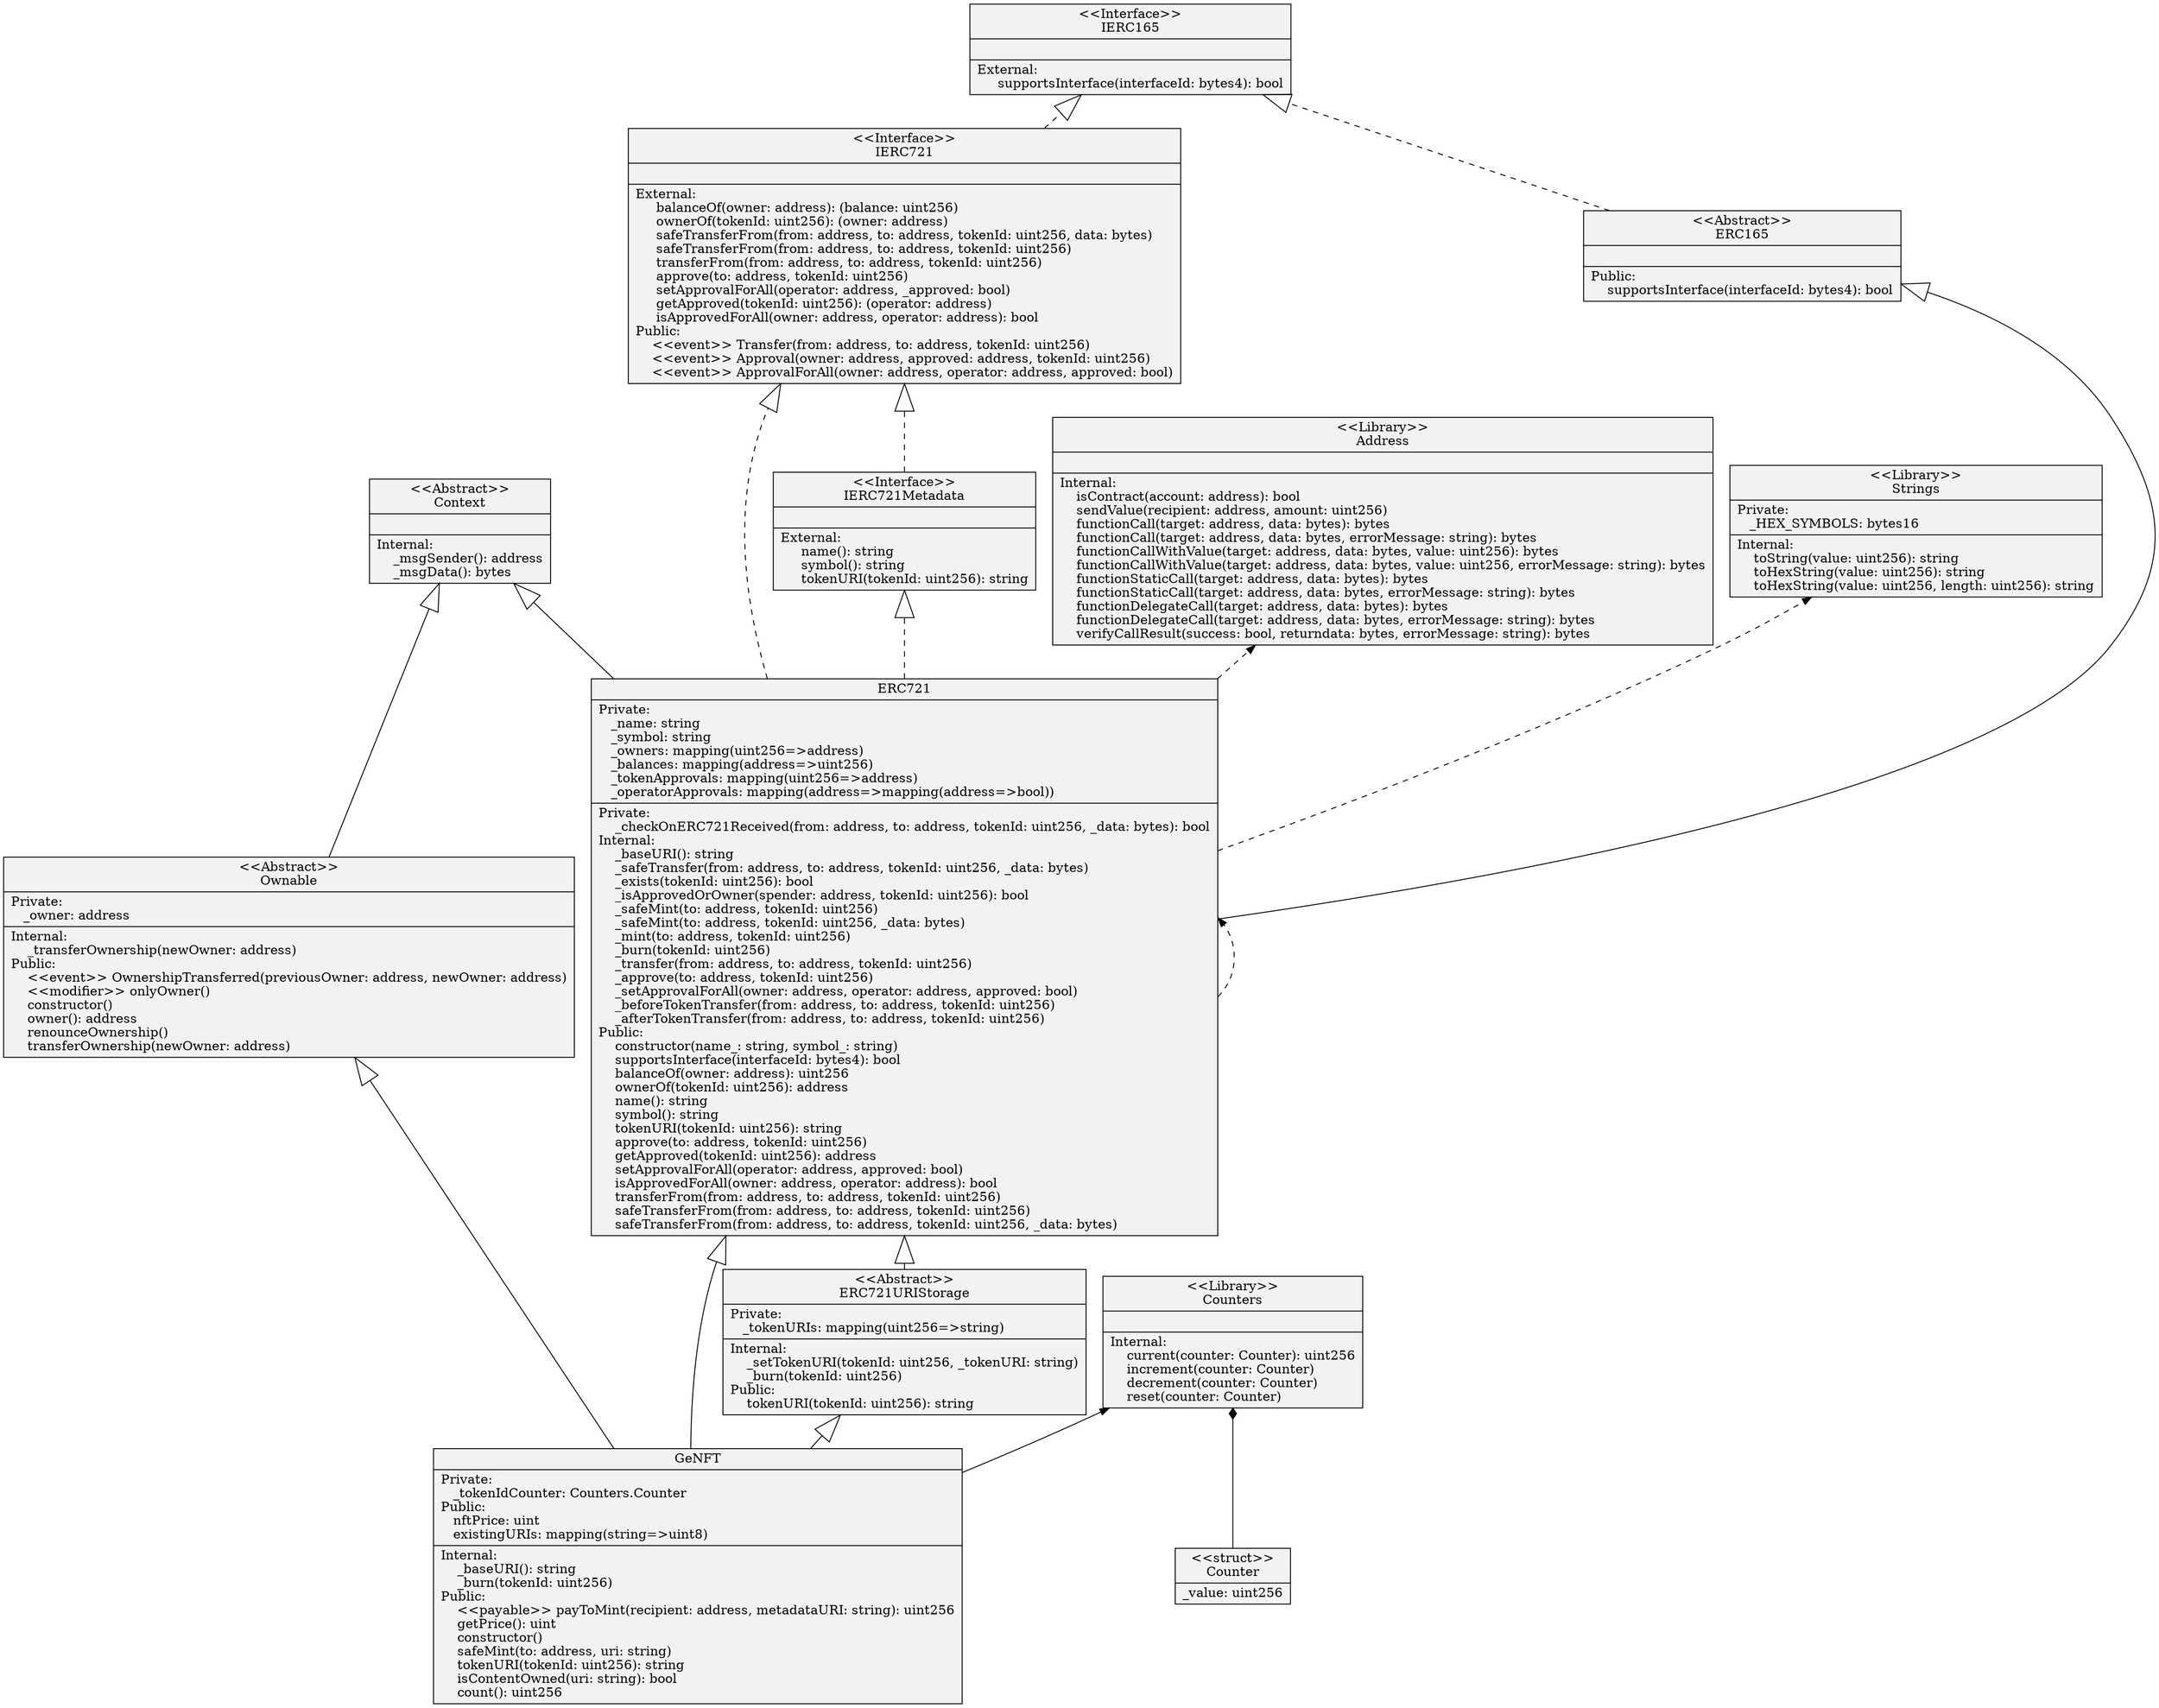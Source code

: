 
digraph UmlClassDiagram {
rankdir=BT
color=black
arrowhead=open
node [shape=record, style=filled, fillcolor=gray95]
subgraph  graph_0 {
label="contracts"
0 [label="{GeNFT| Private:\l\ \ \ _tokenIdCounter: Counters.Counter\lPublic:\l\ \ \ nftPrice: uint\l\ \ \ existingURIs: mapping\(string=\>uint8\)\l| Internal:\l\ \ \ \ _baseURI(): string\l\ \ \ \ _burn(tokenId: uint256)\lPublic:\l\ \ \ \ \<\<payable\>\> payToMint(recipient: address, metadataURI: string): uint256\l\ \ \ \ getPrice(): uint\l\ \ \ \ constructor()\l\ \ \ \ safeMint(to: address, uri: string)\l\ \ \ \ tokenURI(tokenId: uint256): string\l\ \ \ \ isContentOwned(uri: string): bool\l\ \ \ \ count(): uint256\l}"]
}
subgraph  graph_1 {
label="node_modules/@openzeppelin/contracts/access"
6 [label="{\<\<Abstract\>\>\nOwnable| Private:\l\ \ \ _owner: address\l| Internal:\l\ \ \ \ _transferOwnership(newOwner: address)\lPublic:\l\ \ \ \ \<\<event\>\> OwnershipTransferred(previousOwner: address, newOwner: address)\l\ \ \ \ \<\<modifier\>\> onlyOwner()\l\ \ \ \ constructor()\l\ \ \ \ owner(): address\l\ \ \ \ renounceOwnership()\l\ \ \ \ transferOwnership(newOwner: address)\l}"]
}
subgraph  graph_2 {
label="node_modules/@openzeppelin/contracts/token/ERC721"
77 [label="{ERC721| Private:\l\ \ \ _name: string\l\ \ \ _symbol: string\l\ \ \ _owners: mapping\(uint256=\>address\)\l\ \ \ _balances: mapping\(address=\>uint256\)\l\ \ \ _tokenApprovals: mapping\(uint256=\>address\)\l\ \ \ _operatorApprovals: mapping\(address=\>mapping\(address=\>bool\)\)\l| Private:\l\ \ \ \ _checkOnERC721Received(from: address, to: address, tokenId: uint256, _data: bytes): bool\lInternal:\l\ \ \ \ _baseURI(): string\l\ \ \ \ _safeTransfer(from: address, to: address, tokenId: uint256, _data: bytes)\l\ \ \ \ _exists(tokenId: uint256): bool\l\ \ \ \ _isApprovedOrOwner(spender: address, tokenId: uint256): bool\l\ \ \ \ _safeMint(to: address, tokenId: uint256)\l\ \ \ \ _safeMint(to: address, tokenId: uint256, _data: bytes)\l\ \ \ \ _mint(to: address, tokenId: uint256)\l\ \ \ \ _burn(tokenId: uint256)\l\ \ \ \ _transfer(from: address, to: address, tokenId: uint256)\l\ \ \ \ _approve(to: address, tokenId: uint256)\l\ \ \ \ _setApprovalForAll(owner: address, operator: address, approved: bool)\l\ \ \ \ _beforeTokenTransfer(from: address, to: address, tokenId: uint256)\l\ \ \ \ _afterTokenTransfer(from: address, to: address, tokenId: uint256)\lPublic:\l\ \ \ \ constructor(name_: string, symbol_: string)\l\ \ \ \ supportsInterface(interfaceId: bytes4): bool\l\ \ \ \ balanceOf(owner: address): uint256\l\ \ \ \ ownerOf(tokenId: uint256): address\l\ \ \ \ name(): string\l\ \ \ \ symbol(): string\l\ \ \ \ tokenURI(tokenId: uint256): string\l\ \ \ \ approve(to: address, tokenId: uint256)\l\ \ \ \ getApproved(tokenId: uint256): address\l\ \ \ \ setApprovalForAll(operator: address, approved: bool)\l\ \ \ \ isApprovedForAll(owner: address, operator: address): bool\l\ \ \ \ transferFrom(from: address, to: address, tokenId: uint256)\l\ \ \ \ safeTransferFrom(from: address, to: address, tokenId: uint256)\l\ \ \ \ safeTransferFrom(from: address, to: address, tokenId: uint256, _data: bytes)\l}"]
78 [label="{\<\<Interface\>\>\nIERC721| | External:\l\ \ \ \  balanceOf(owner: address): (balance: uint256)\l\ \ \ \  ownerOf(tokenId: uint256): (owner: address)\l\ \ \ \  safeTransferFrom(from: address, to: address, tokenId: uint256, data: bytes)\l\ \ \ \  safeTransferFrom(from: address, to: address, tokenId: uint256)\l\ \ \ \  transferFrom(from: address, to: address, tokenId: uint256)\l\ \ \ \  approve(to: address, tokenId: uint256)\l\ \ \ \  setApprovalForAll(operator: address, _approved: bool)\l\ \ \ \  getApproved(tokenId: uint256): (operator: address)\l\ \ \ \  isApprovedForAll(owner: address, operator: address): bool\lPublic:\l\ \ \ \ \<\<event\>\> Transfer(from: address, to: address, tokenId: uint256)\l\ \ \ \ \<\<event\>\> Approval(owner: address, approved: address, tokenId: uint256)\l\ \ \ \ \<\<event\>\> ApprovalForAll(owner: address, operator: address, approved: bool)\l}"]
}
subgraph  graph_3 {
label="node_modules/@openzeppelin/contracts/token/ERC721/extensions"
144 [label="{\<\<Abstract\>\>\nERC721URIStorage| Private:\l\ \ \ _tokenURIs: mapping\(uint256=\>string\)\l| Internal:\l\ \ \ \ _setTokenURI(tokenId: uint256, _tokenURI: string)\l\ \ \ \ _burn(tokenId: uint256)\lPublic:\l\ \ \ \ tokenURI(tokenId: uint256): string\l}"]
146 [label="{\<\<Interface\>\>\nIERC721Metadata| | External:\l\ \ \ \  name(): string\l\ \ \ \  symbol(): string\l\ \ \ \  tokenURI(tokenId: uint256): string\l}"]
}
subgraph  graph_4 {
label="node_modules/@openzeppelin/contracts/utils"
29 [label="{\<\<Library\>\>\nAddress| | Internal:\l\ \ \ \ isContract(account: address): bool\l\ \ \ \ sendValue(recipient: address, amount: uint256)\l\ \ \ \ functionCall(target: address, data: bytes): bytes\l\ \ \ \ functionCall(target: address, data: bytes, errorMessage: string): bytes\l\ \ \ \ functionCallWithValue(target: address, data: bytes, value: uint256): bytes\l\ \ \ \ functionCallWithValue(target: address, data: bytes, value: uint256, errorMessage: string): bytes\l\ \ \ \ functionStaticCall(target: address, data: bytes): bytes\l\ \ \ \ functionStaticCall(target: address, data: bytes, errorMessage: string): bytes\l\ \ \ \ functionDelegateCall(target: address, data: bytes): bytes\l\ \ \ \ functionDelegateCall(target: address, data: bytes, errorMessage: string): bytes\l\ \ \ \ verifyCallResult(success: bool, returndata: bytes, errorMessage: string): bytes\l}"]
33 [label="{\<\<Abstract\>\>\nContext| | Internal:\l\ \ \ \ _msgSender(): address\l\ \ \ \ _msgData(): bytes\l}"]
34 [label="{\<\<Library\>\>\nCounters| | Internal:\l\ \ \ \ current(counter: Counter): uint256\l\ \ \ \ increment(counter: Counter)\l\ \ \ \ decrement(counter: Counter)\l\ \ \ \ reset(counter: Counter)\l}"]
"34struct0" [label="{\<\<struct\>\>\nCounter|_value: uint256\l}"]
"34struct0" -> 34 [arrowhead=diamond, weight=3]
38 [label="{\<\<Library\>\>\nStrings| Private:\l\ \ \ _HEX_SYMBOLS: bytes16\l| Internal:\l\ \ \ \ toString(value: uint256): string\l\ \ \ \ toHexString(value: uint256): string\l\ \ \ \ toHexString(value: uint256, length: uint256): string\l}"]
}
subgraph  graph_5 {
label="node_modules/@openzeppelin/contracts/utils/introspection"
92 [label="{\<\<Abstract\>\>\nERC165| | Public:\l\ \ \ \ supportsInterface(interfaceId: bytes4): bool\l}"]
96 [label="{\<\<Interface\>\>\nIERC165| | External:\l\ \ \ \  supportsInterface(interfaceId: bytes4): bool\l}"]
}
0 -> 77 [arrowhead=empty, arrowsize=3, weight=4, ]
0 -> 144 [arrowhead=empty, arrowsize=3, weight=3, ]
0 -> 6 [arrowhead=empty, arrowsize=3, weight=3, ]
0 -> 34 []
6 -> 33 [arrowhead=empty, arrowsize=3, weight=3, ]
77 -> 33 [arrowhead=empty, arrowsize=3, weight=3, ]
77 -> 92 [arrowhead=empty, arrowsize=3, weight=3, ]
77 -> 78 [style=dashed, arrowhead=empty, arrowsize=3, weight=3, ]
77 -> 146 [style=dashed, arrowhead=empty, arrowsize=3, weight=3, ]
77 -> 29 [style=dashed, ]
77 -> 38 [style=dashed, ]
77 -> 77 [style=dashed, ]
78 -> 96 [style=dashed, arrowhead=empty, arrowsize=3, weight=3, ]
144 -> 77 [arrowhead=empty, arrowsize=3, weight=4, ]
146 -> 78 [style=dashed, arrowhead=empty, arrowsize=3, weight=3, ]
92 -> 96 [style=dashed, arrowhead=empty, arrowsize=3, weight=3, ]
}